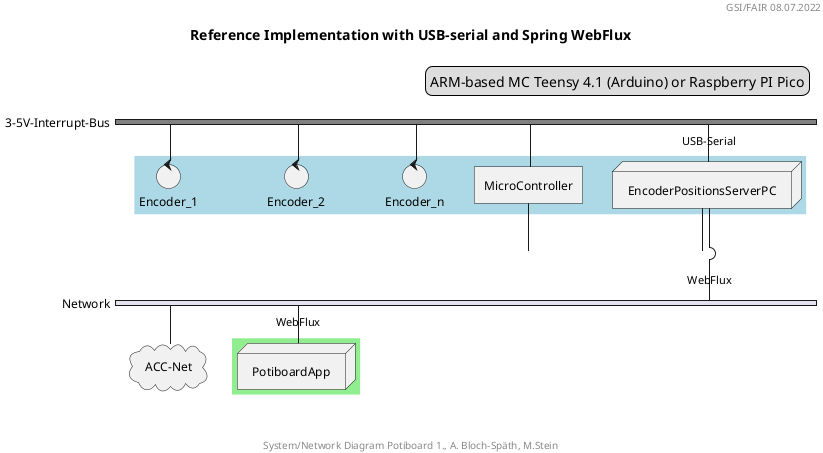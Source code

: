 @startuml

header GSI/FAIR 08.07.2022
footer System/Network Diagram Potiboard 1., A. Bloch-Späth, M.Stein
title Reference Implementation with USB-serial and Spring WebFlux

 legend top right
   ARM-based MC Teensy 4.1 (Arduino) or Raspberry PI Pico
 endlegend

nwdiag {
  network 3-5V-Interrupt-Bus {
    group {
      color = "lightblue";
       Encoder_1;
       Encoder_2;
       Encoder_n;
      MicroController;
      EncoderPositionsServerPC;
    }

    color = "gray"
    Encoder_1 [shape = control];
    Encoder_2 [shape = control];
    Encoder_n [shape = control];
    MicroController [shape = component];
    'caption hello
  }

  MicroController -- EncoderPositionsServerPC;
  EncoderPositionsServerPC [shape = node, address = USB-Serial];

  network Network {
    ACC-Net [shape = cloud];
    EncoderPositionsServerPC [shape = node, address = WebFlux];
    PotiboardApp [shape = node, address = WebFlux];
    group {
      color = "lightgreen";
      PotiboardApp;
    }
  }
}
@enduml
